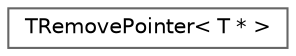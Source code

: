 digraph "Graphical Class Hierarchy"
{
 // INTERACTIVE_SVG=YES
 // LATEX_PDF_SIZE
  bgcolor="transparent";
  edge [fontname=Helvetica,fontsize=10,labelfontname=Helvetica,labelfontsize=10];
  node [fontname=Helvetica,fontsize=10,shape=box,height=0.2,width=0.4];
  rankdir="LR";
  Node0 [id="Node000000",label="TRemovePointer\< T * \>",height=0.2,width=0.4,color="grey40", fillcolor="white", style="filled",URL="$d7/d0f/structTRemovePointer_3_01T_01_5_01_4.html",tooltip=" "];
}
